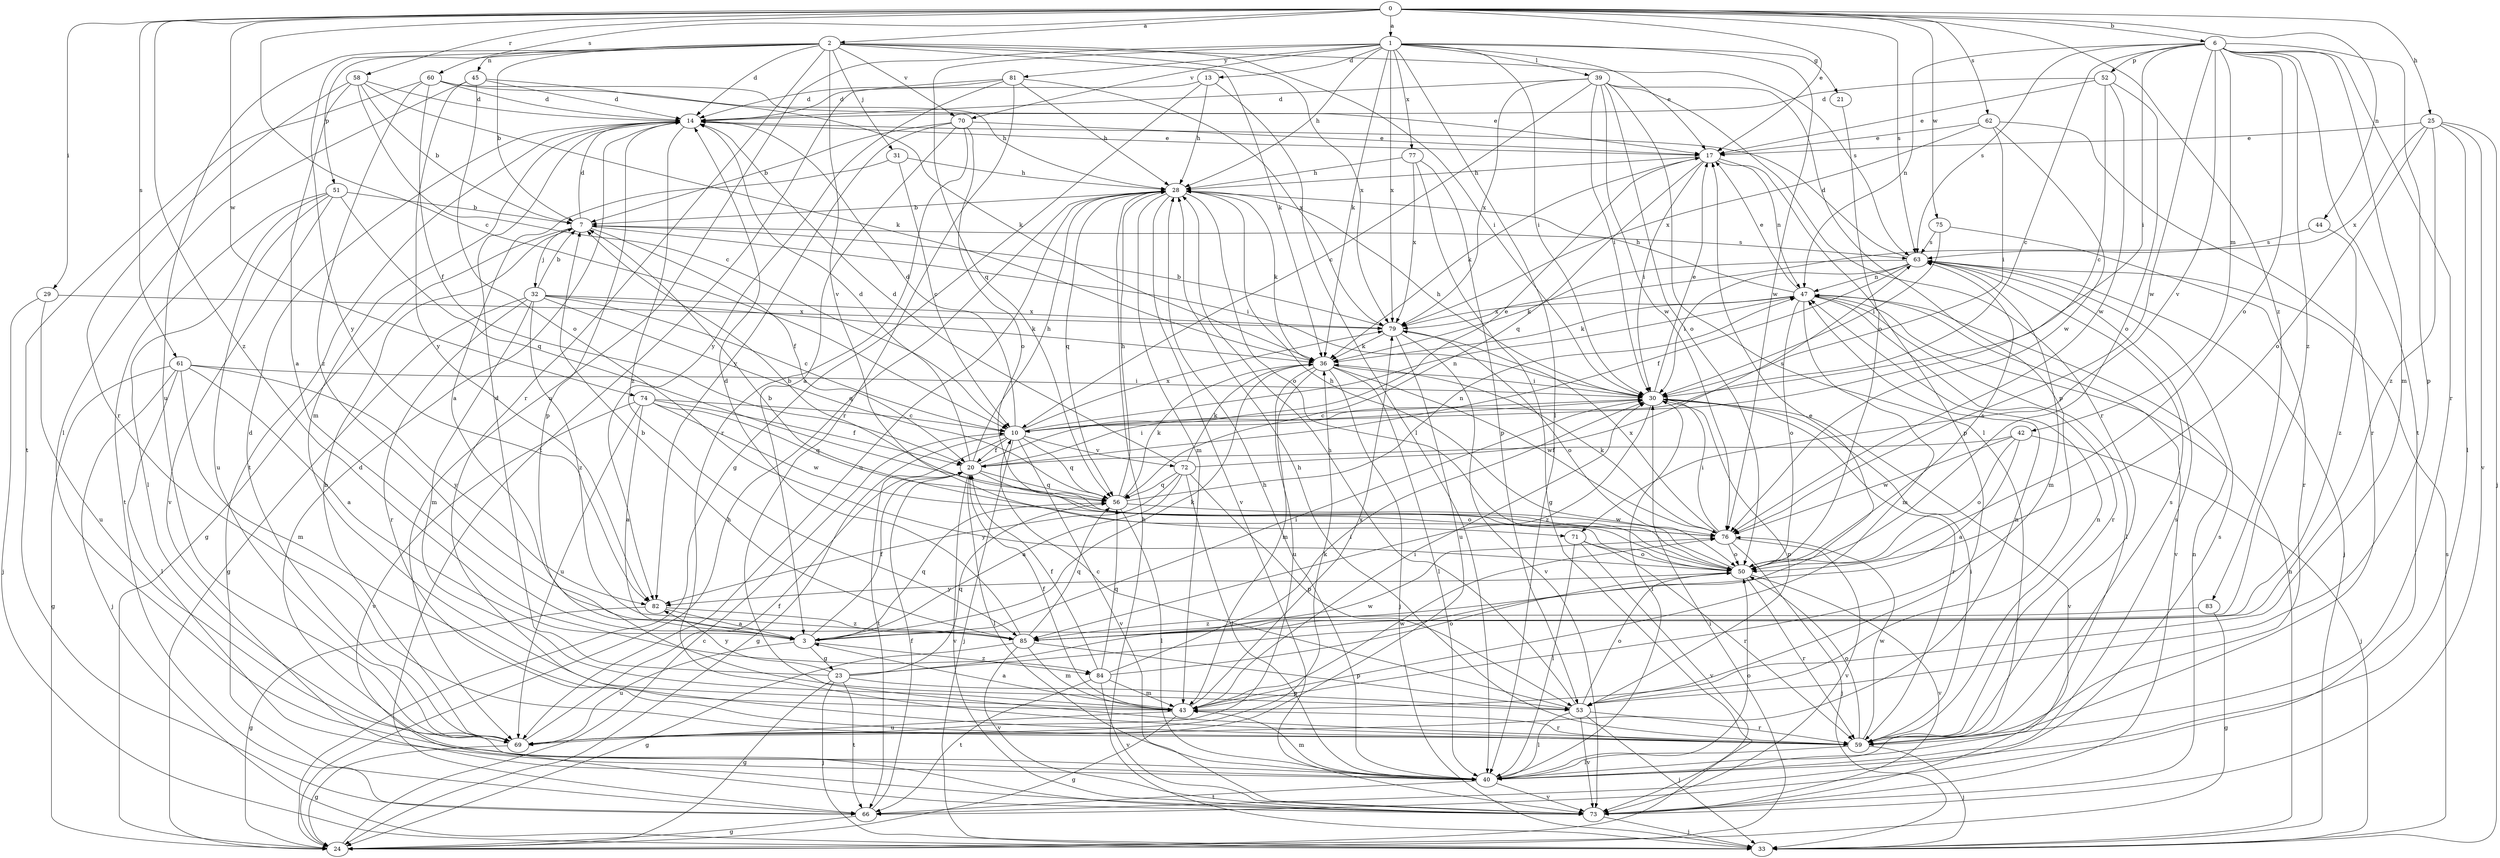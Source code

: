 strict digraph  {
0;
1;
2;
3;
6;
7;
10;
13;
14;
17;
20;
21;
23;
24;
25;
28;
29;
30;
31;
32;
33;
36;
39;
40;
42;
43;
44;
45;
47;
50;
51;
52;
53;
56;
58;
59;
60;
61;
62;
63;
66;
69;
70;
71;
72;
73;
74;
75;
76;
77;
79;
81;
82;
83;
84;
85;
0 -> 1  [label=a];
0 -> 2  [label=a];
0 -> 6  [label=b];
0 -> 10  [label=c];
0 -> 17  [label=e];
0 -> 25  [label=h];
0 -> 29  [label=i];
0 -> 44  [label=n];
0 -> 58  [label=r];
0 -> 60  [label=s];
0 -> 61  [label=s];
0 -> 62  [label=s];
0 -> 63  [label=s];
0 -> 74  [label=w];
0 -> 75  [label=w];
0 -> 83  [label=z];
0 -> 84  [label=z];
1 -> 13  [label=d];
1 -> 17  [label=e];
1 -> 21  [label=g];
1 -> 28  [label=h];
1 -> 30  [label=i];
1 -> 36  [label=k];
1 -> 39  [label=l];
1 -> 40  [label=l];
1 -> 56  [label=q];
1 -> 69  [label=u];
1 -> 70  [label=v];
1 -> 76  [label=w];
1 -> 77  [label=x];
1 -> 79  [label=x];
1 -> 81  [label=y];
2 -> 7  [label=b];
2 -> 14  [label=d];
2 -> 30  [label=i];
2 -> 31  [label=j];
2 -> 36  [label=k];
2 -> 45  [label=n];
2 -> 51  [label=p];
2 -> 59  [label=r];
2 -> 63  [label=s];
2 -> 69  [label=u];
2 -> 70  [label=v];
2 -> 71  [label=v];
2 -> 79  [label=x];
2 -> 82  [label=y];
3 -> 20  [label=f];
3 -> 23  [label=g];
3 -> 30  [label=i];
3 -> 36  [label=k];
3 -> 56  [label=q];
3 -> 69  [label=u];
3 -> 84  [label=z];
6 -> 10  [label=c];
6 -> 30  [label=i];
6 -> 42  [label=m];
6 -> 43  [label=m];
6 -> 47  [label=n];
6 -> 50  [label=o];
6 -> 52  [label=p];
6 -> 53  [label=p];
6 -> 59  [label=r];
6 -> 63  [label=s];
6 -> 66  [label=t];
6 -> 71  [label=v];
6 -> 76  [label=w];
6 -> 85  [label=z];
7 -> 14  [label=d];
7 -> 20  [label=f];
7 -> 24  [label=g];
7 -> 30  [label=i];
7 -> 32  [label=j];
7 -> 63  [label=s];
10 -> 14  [label=d];
10 -> 20  [label=f];
10 -> 24  [label=g];
10 -> 33  [label=j];
10 -> 47  [label=n];
10 -> 56  [label=q];
10 -> 66  [label=t];
10 -> 72  [label=v];
10 -> 73  [label=v];
10 -> 79  [label=x];
13 -> 14  [label=d];
13 -> 24  [label=g];
13 -> 28  [label=h];
13 -> 40  [label=l];
14 -> 17  [label=e];
14 -> 43  [label=m];
14 -> 53  [label=p];
14 -> 66  [label=t];
14 -> 85  [label=z];
17 -> 28  [label=h];
17 -> 30  [label=i];
17 -> 36  [label=k];
17 -> 47  [label=n];
17 -> 53  [label=p];
17 -> 56  [label=q];
20 -> 14  [label=d];
20 -> 17  [label=e];
20 -> 28  [label=h];
20 -> 30  [label=i];
20 -> 40  [label=l];
20 -> 50  [label=o];
20 -> 56  [label=q];
20 -> 73  [label=v];
21 -> 50  [label=o];
23 -> 14  [label=d];
23 -> 17  [label=e];
23 -> 24  [label=g];
23 -> 33  [label=j];
23 -> 53  [label=p];
23 -> 56  [label=q];
23 -> 66  [label=t];
23 -> 76  [label=w];
23 -> 82  [label=y];
24 -> 10  [label=c];
24 -> 28  [label=h];
24 -> 30  [label=i];
25 -> 17  [label=e];
25 -> 33  [label=j];
25 -> 40  [label=l];
25 -> 50  [label=o];
25 -> 73  [label=v];
25 -> 79  [label=x];
25 -> 85  [label=z];
28 -> 7  [label=b];
28 -> 36  [label=k];
28 -> 43  [label=m];
28 -> 50  [label=o];
28 -> 56  [label=q];
28 -> 69  [label=u];
28 -> 73  [label=v];
29 -> 33  [label=j];
29 -> 69  [label=u];
29 -> 79  [label=x];
30 -> 10  [label=c];
30 -> 17  [label=e];
30 -> 28  [label=h];
30 -> 53  [label=p];
30 -> 59  [label=r];
30 -> 73  [label=v];
30 -> 85  [label=z];
31 -> 3  [label=a];
31 -> 10  [label=c];
31 -> 28  [label=h];
32 -> 7  [label=b];
32 -> 10  [label=c];
32 -> 24  [label=g];
32 -> 36  [label=k];
32 -> 43  [label=m];
32 -> 56  [label=q];
32 -> 59  [label=r];
32 -> 79  [label=x];
32 -> 85  [label=z];
33 -> 28  [label=h];
33 -> 47  [label=n];
33 -> 63  [label=s];
36 -> 30  [label=i];
36 -> 33  [label=j];
36 -> 40  [label=l];
36 -> 43  [label=m];
36 -> 69  [label=u];
36 -> 76  [label=w];
39 -> 10  [label=c];
39 -> 14  [label=d];
39 -> 30  [label=i];
39 -> 40  [label=l];
39 -> 50  [label=o];
39 -> 53  [label=p];
39 -> 59  [label=r];
39 -> 76  [label=w];
39 -> 79  [label=x];
40 -> 28  [label=h];
40 -> 30  [label=i];
40 -> 43  [label=m];
40 -> 50  [label=o];
40 -> 63  [label=s];
40 -> 66  [label=t];
40 -> 73  [label=v];
42 -> 3  [label=a];
42 -> 20  [label=f];
42 -> 33  [label=j];
42 -> 50  [label=o];
42 -> 76  [label=w];
43 -> 3  [label=a];
43 -> 20  [label=f];
43 -> 24  [label=g];
43 -> 30  [label=i];
43 -> 59  [label=r];
43 -> 69  [label=u];
43 -> 76  [label=w];
43 -> 79  [label=x];
44 -> 63  [label=s];
44 -> 85  [label=z];
45 -> 14  [label=d];
45 -> 36  [label=k];
45 -> 40  [label=l];
45 -> 50  [label=o];
45 -> 82  [label=y];
47 -> 17  [label=e];
47 -> 28  [label=h];
47 -> 36  [label=k];
47 -> 40  [label=l];
47 -> 43  [label=m];
47 -> 50  [label=o];
47 -> 59  [label=r];
47 -> 73  [label=v];
47 -> 79  [label=x];
50 -> 7  [label=b];
50 -> 28  [label=h];
50 -> 59  [label=r];
50 -> 63  [label=s];
50 -> 73  [label=v];
50 -> 82  [label=y];
51 -> 7  [label=b];
51 -> 40  [label=l];
51 -> 56  [label=q];
51 -> 66  [label=t];
51 -> 69  [label=u];
51 -> 73  [label=v];
52 -> 10  [label=c];
52 -> 14  [label=d];
52 -> 17  [label=e];
52 -> 50  [label=o];
52 -> 76  [label=w];
53 -> 10  [label=c];
53 -> 28  [label=h];
53 -> 33  [label=j];
53 -> 40  [label=l];
53 -> 50  [label=o];
53 -> 59  [label=r];
53 -> 73  [label=v];
56 -> 28  [label=h];
56 -> 36  [label=k];
56 -> 40  [label=l];
56 -> 47  [label=n];
56 -> 76  [label=w];
58 -> 3  [label=a];
58 -> 7  [label=b];
58 -> 10  [label=c];
58 -> 14  [label=d];
58 -> 36  [label=k];
58 -> 59  [label=r];
59 -> 28  [label=h];
59 -> 30  [label=i];
59 -> 33  [label=j];
59 -> 40  [label=l];
59 -> 47  [label=n];
59 -> 50  [label=o];
59 -> 63  [label=s];
59 -> 76  [label=w];
60 -> 14  [label=d];
60 -> 17  [label=e];
60 -> 20  [label=f];
60 -> 28  [label=h];
60 -> 66  [label=t];
60 -> 85  [label=z];
61 -> 3  [label=a];
61 -> 24  [label=g];
61 -> 30  [label=i];
61 -> 33  [label=j];
61 -> 40  [label=l];
61 -> 43  [label=m];
61 -> 82  [label=y];
62 -> 17  [label=e];
62 -> 30  [label=i];
62 -> 59  [label=r];
62 -> 76  [label=w];
62 -> 79  [label=x];
63 -> 14  [label=d];
63 -> 20  [label=f];
63 -> 30  [label=i];
63 -> 33  [label=j];
63 -> 36  [label=k];
63 -> 43  [label=m];
63 -> 47  [label=n];
66 -> 20  [label=f];
66 -> 24  [label=g];
66 -> 63  [label=s];
69 -> 7  [label=b];
69 -> 14  [label=d];
69 -> 20  [label=f];
69 -> 24  [label=g];
69 -> 36  [label=k];
69 -> 47  [label=n];
70 -> 3  [label=a];
70 -> 7  [label=b];
70 -> 17  [label=e];
70 -> 50  [label=o];
70 -> 59  [label=r];
70 -> 82  [label=y];
71 -> 40  [label=l];
71 -> 50  [label=o];
71 -> 59  [label=r];
71 -> 73  [label=v];
72 -> 3  [label=a];
72 -> 14  [label=d];
72 -> 36  [label=k];
72 -> 40  [label=l];
72 -> 53  [label=p];
72 -> 56  [label=q];
72 -> 63  [label=s];
72 -> 82  [label=y];
73 -> 14  [label=d];
73 -> 33  [label=j];
73 -> 47  [label=n];
74 -> 3  [label=a];
74 -> 10  [label=c];
74 -> 20  [label=f];
74 -> 56  [label=q];
74 -> 69  [label=u];
74 -> 73  [label=v];
74 -> 76  [label=w];
75 -> 30  [label=i];
75 -> 59  [label=r];
75 -> 63  [label=s];
76 -> 7  [label=b];
76 -> 30  [label=i];
76 -> 33  [label=j];
76 -> 36  [label=k];
76 -> 50  [label=o];
76 -> 73  [label=v];
76 -> 79  [label=x];
77 -> 24  [label=g];
77 -> 28  [label=h];
77 -> 53  [label=p];
77 -> 79  [label=x];
79 -> 7  [label=b];
79 -> 36  [label=k];
79 -> 50  [label=o];
79 -> 69  [label=u];
79 -> 73  [label=v];
81 -> 14  [label=d];
81 -> 28  [label=h];
81 -> 59  [label=r];
81 -> 66  [label=t];
81 -> 79  [label=x];
81 -> 82  [label=y];
82 -> 3  [label=a];
82 -> 24  [label=g];
82 -> 85  [label=z];
83 -> 24  [label=g];
83 -> 85  [label=z];
84 -> 20  [label=f];
84 -> 30  [label=i];
84 -> 43  [label=m];
84 -> 50  [label=o];
84 -> 56  [label=q];
84 -> 66  [label=t];
84 -> 73  [label=v];
85 -> 7  [label=b];
85 -> 14  [label=d];
85 -> 24  [label=g];
85 -> 43  [label=m];
85 -> 53  [label=p];
85 -> 56  [label=q];
85 -> 73  [label=v];
}
